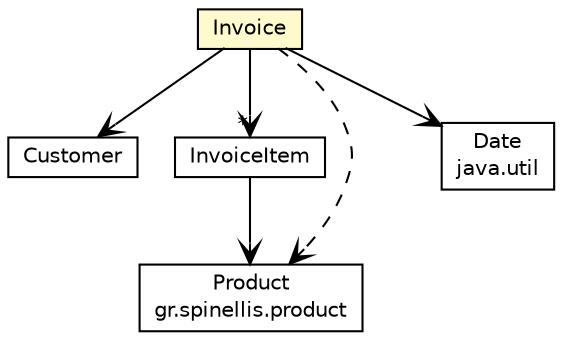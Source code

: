 #!/usr/local/bin/dot
#
# Class diagram 
# Generated by UMLGraph version 281411 (http://www.spinellis.gr/umlgraph/)
#

digraph G {
graph [fontnames="svg"]
edge [fontname="Helvetica",fontsize=10,labelfontname="Helvetica",labelfontsize=10,color="black"];
node [fontname="Helvetica",fontcolor="black",fontsize=10,shape=plaintext,margin=0,width=0,height=0];
nodesep=0.25;
ranksep=0.5;
// gr.spinellis.invoice.Customer
c45 [label=<<table title="gr.spinellis.invoice.Customer" border="0" cellborder="1" cellspacing="0" cellpadding="2" href="Customer.html" target="_parent"><tr><td><table border="0" cellspacing="0" cellpadding="1"><tr><td align="center" balign="center"> Customer </td></tr></table></td></tr></table>>, URL="Customer.html"];
// gr.spinellis.invoice.InvoiceItem
c46 [label=<<table title="gr.spinellis.invoice.InvoiceItem" border="0" cellborder="1" cellspacing="0" cellpadding="2" href="InvoiceItem.html" target="_parent"><tr><td><table border="0" cellspacing="0" cellpadding="1"><tr><td align="center" balign="center"> InvoiceItem </td></tr></table></td></tr></table>>, URL="InvoiceItem.html"];
// gr.spinellis.invoice.Invoice
c47 [label=<<table title="gr.spinellis.invoice.Invoice" border="0" cellborder="1" cellspacing="0" cellpadding="2" bgcolor="lemonChiffon" href="Invoice.html" target="_parent"><tr><td><table border="0" cellspacing="0" cellpadding="1"><tr><td align="center" balign="center"> Invoice </td></tr></table></td></tr></table>>, URL="Invoice.html"];
// gr.spinellis.product.Product
c48 [label=<<table title="gr.spinellis.product.Product" border="0" cellborder="1" cellspacing="0" cellpadding="2" href="../product/Product.html" target="_parent"><tr><td><table border="0" cellspacing="0" cellpadding="1"><tr><td align="center" balign="center"> Product </td></tr><tr><td align="center" balign="center"> gr.spinellis.product </td></tr></table></td></tr></table>>, URL="../product/Product.html"];
// gr.spinellis.invoice.InvoiceItem navassoc gr.spinellis.product.Product
c46 -> c48 [arrowhead=open,weight=1];
// gr.spinellis.invoice.Invoice navassoc gr.spinellis.invoice.InvoiceItem
c47 -> c46 [arrowhead=open,weight=1,headlabel="*"];
// gr.spinellis.invoice.Invoice navassoc gr.spinellis.invoice.Customer
c47 -> c45 [arrowhead=open,weight=1];
// gr.spinellis.invoice.Invoice navassoc java.util.Date
c47 -> c50 [arrowhead=open,weight=1];
// gr.spinellis.invoice.Invoice depend gr.spinellis.product.Product
c47 -> c48 [arrowhead=open,style=dashed,weight=0];
// java.util.Date
c50 [label=<<table title="java.util.Date" border="0" cellborder="1" cellspacing="0" cellpadding="2" href="http://docs.oracle.com/javase/7/docs/api/java/util/Date.html" target="_parent"><tr><td><table border="0" cellspacing="0" cellpadding="1"><tr><td align="center" balign="center"> Date </td></tr><tr><td align="center" balign="center"> java.util </td></tr></table></td></tr></table>>, URL="http://docs.oracle.com/javase/7/docs/api/java/util/Date.html"];
}

